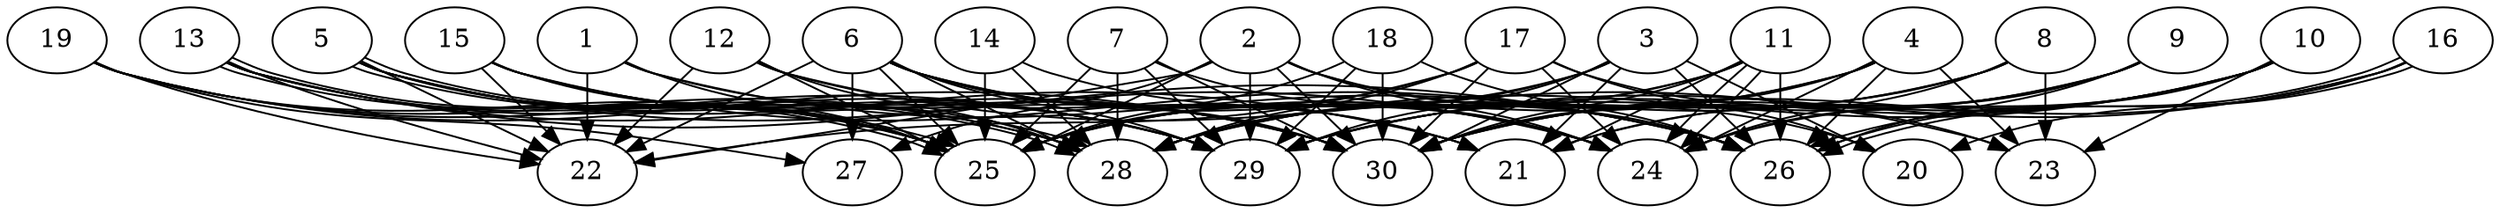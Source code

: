 // DAG automatically generated by daggen at Thu Oct  3 14:04:18 2019
// ./daggen --dot -n 30 --ccr 0.5 --fat 0.9 --regular 0.9 --density 0.9 --mindata 5242880 --maxdata 52428800 
digraph G {
  1 [size="51294208", alpha="0.09", expect_size="25647104"] 
  1 -> 22 [size ="25647104"]
  1 -> 25 [size ="25647104"]
  1 -> 26 [size ="25647104"]
  1 -> 30 [size ="25647104"]
  2 [size="82724864", alpha="0.01", expect_size="41362432"] 
  2 -> 20 [size ="41362432"]
  2 -> 22 [size ="41362432"]
  2 -> 24 [size ="41362432"]
  2 -> 25 [size ="41362432"]
  2 -> 26 [size ="41362432"]
  2 -> 27 [size ="41362432"]
  2 -> 29 [size ="41362432"]
  2 -> 30 [size ="41362432"]
  3 [size="25403392", alpha="0.02", expect_size="12701696"] 
  3 -> 20 [size ="12701696"]
  3 -> 21 [size ="12701696"]
  3 -> 25 [size ="12701696"]
  3 -> 26 [size ="12701696"]
  3 -> 28 [size ="12701696"]
  3 -> 29 [size ="12701696"]
  3 -> 30 [size ="12701696"]
  4 [size="71168000", alpha="0.08", expect_size="35584000"] 
  4 -> 23 [size ="35584000"]
  4 -> 24 [size ="35584000"]
  4 -> 25 [size ="35584000"]
  4 -> 26 [size ="35584000"]
  4 -> 28 [size ="35584000"]
  4 -> 30 [size ="35584000"]
  5 [size="102303744", alpha="0.02", expect_size="51151872"] 
  5 -> 22 [size ="51151872"]
  5 -> 24 [size ="51151872"]
  5 -> 25 [size ="51151872"]
  5 -> 28 [size ="51151872"]
  5 -> 28 [size ="51151872"]
  5 -> 29 [size ="51151872"]
  5 -> 30 [size ="51151872"]
  6 [size="104542208", alpha="0.16", expect_size="52271104"] 
  6 -> 21 [size ="52271104"]
  6 -> 22 [size ="52271104"]
  6 -> 24 [size ="52271104"]
  6 -> 25 [size ="52271104"]
  6 -> 26 [size ="52271104"]
  6 -> 27 [size ="52271104"]
  6 -> 28 [size ="52271104"]
  6 -> 29 [size ="52271104"]
  6 -> 30 [size ="52271104"]
  7 [size="23982080", alpha="0.19", expect_size="11991040"] 
  7 -> 24 [size ="11991040"]
  7 -> 25 [size ="11991040"]
  7 -> 28 [size ="11991040"]
  7 -> 29 [size ="11991040"]
  7 -> 30 [size ="11991040"]
  8 [size="42760192", alpha="0.13", expect_size="21380096"] 
  8 -> 23 [size ="21380096"]
  8 -> 24 [size ="21380096"]
  8 -> 28 [size ="21380096"]
  8 -> 29 [size ="21380096"]
  8 -> 30 [size ="21380096"]
  9 [size="24469504", alpha="0.14", expect_size="12234752"] 
  9 -> 21 [size ="12234752"]
  9 -> 24 [size ="12234752"]
  9 -> 26 [size ="12234752"]
  9 -> 29 [size ="12234752"]
  9 -> 30 [size ="12234752"]
  10 [size="21350400", alpha="0.15", expect_size="10675200"] 
  10 -> 21 [size ="10675200"]
  10 -> 23 [size ="10675200"]
  10 -> 24 [size ="10675200"]
  10 -> 26 [size ="10675200"]
  10 -> 28 [size ="10675200"]
  10 -> 29 [size ="10675200"]
  10 -> 30 [size ="10675200"]
  11 [size="30140416", alpha="0.02", expect_size="15070208"] 
  11 -> 21 [size ="15070208"]
  11 -> 24 [size ="15070208"]
  11 -> 24 [size ="15070208"]
  11 -> 25 [size ="15070208"]
  11 -> 26 [size ="15070208"]
  11 -> 28 [size ="15070208"]
  11 -> 30 [size ="15070208"]
  12 [size="73390080", alpha="0.02", expect_size="36695040"] 
  12 -> 21 [size ="36695040"]
  12 -> 22 [size ="36695040"]
  12 -> 23 [size ="36695040"]
  12 -> 25 [size ="36695040"]
  12 -> 28 [size ="36695040"]
  13 [size="79187968", alpha="0.01", expect_size="39593984"] 
  13 -> 21 [size ="39593984"]
  13 -> 22 [size ="39593984"]
  13 -> 25 [size ="39593984"]
  13 -> 25 [size ="39593984"]
  13 -> 26 [size ="39593984"]
  13 -> 28 [size ="39593984"]
  13 -> 29 [size ="39593984"]
  14 [size="86992896", alpha="0.17", expect_size="43496448"] 
  14 -> 24 [size ="43496448"]
  14 -> 25 [size ="43496448"]
  14 -> 28 [size ="43496448"]
  15 [size="32413696", alpha="0.12", expect_size="16206848"] 
  15 -> 22 [size ="16206848"]
  15 -> 25 [size ="16206848"]
  15 -> 26 [size ="16206848"]
  15 -> 29 [size ="16206848"]
  15 -> 30 [size ="16206848"]
  16 [size="41875456", alpha="0.08", expect_size="20937728"] 
  16 -> 20 [size ="20937728"]
  16 -> 26 [size ="20937728"]
  16 -> 26 [size ="20937728"]
  16 -> 29 [size ="20937728"]
  16 -> 30 [size ="20937728"]
  17 [size="22210560", alpha="0.07", expect_size="11105280"] 
  17 -> 20 [size ="11105280"]
  17 -> 22 [size ="11105280"]
  17 -> 23 [size ="11105280"]
  17 -> 24 [size ="11105280"]
  17 -> 25 [size ="11105280"]
  17 -> 28 [size ="11105280"]
  17 -> 30 [size ="11105280"]
  18 [size="15394816", alpha="0.18", expect_size="7697408"] 
  18 -> 25 [size ="7697408"]
  18 -> 26 [size ="7697408"]
  18 -> 29 [size ="7697408"]
  18 -> 30 [size ="7697408"]
  19 [size="77883392", alpha="0.01", expect_size="38941696"] 
  19 -> 22 [size ="38941696"]
  19 -> 25 [size ="38941696"]
  19 -> 27 [size ="38941696"]
  19 -> 28 [size ="38941696"]
  19 -> 29 [size ="38941696"]
  19 -> 30 [size ="38941696"]
  20 [size="49154048", alpha="0.01", expect_size="24577024"] 
  21 [size="24193024", alpha="0.11", expect_size="12096512"] 
  22 [size="35401728", alpha="0.15", expect_size="17700864"] 
  23 [size="45381632", alpha="0.03", expect_size="22690816"] 
  24 [size="47960064", alpha="0.04", expect_size="23980032"] 
  25 [size="31727616", alpha="0.04", expect_size="15863808"] 
  26 [size="87287808", alpha="0.05", expect_size="43643904"] 
  27 [size="32894976", alpha="0.08", expect_size="16447488"] 
  28 [size="68048896", alpha="0.17", expect_size="34024448"] 
  29 [size="59947008", alpha="0.10", expect_size="29973504"] 
  30 [size="62351360", alpha="0.05", expect_size="31175680"] 
}
